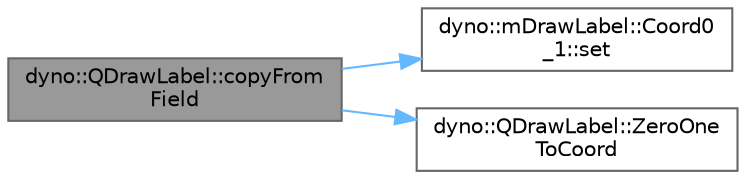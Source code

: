 digraph "dyno::QDrawLabel::copyFromField"
{
 // LATEX_PDF_SIZE
  bgcolor="transparent";
  edge [fontname=Helvetica,fontsize=10,labelfontname=Helvetica,labelfontsize=10];
  node [fontname=Helvetica,fontsize=10,shape=box,height=0.2,width=0.4];
  rankdir="LR";
  Node1 [id="Node000001",label="dyno::QDrawLabel::copyFrom\lField",height=0.2,width=0.4,color="gray40", fillcolor="grey60", style="filled", fontcolor="black",tooltip=" "];
  Node1 -> Node2 [id="edge1_Node000001_Node000002",color="steelblue1",style="solid",tooltip=" "];
  Node2 [id="Node000002",label="dyno::mDrawLabel::Coord0\l_1::set",height=0.2,width=0.4,color="grey40", fillcolor="white", style="filled",URL="$structdyno_1_1m_draw_label_1_1_coord0__1.html#a2061baedf48001f7918b3f95ead140fe",tooltip=" "];
  Node1 -> Node3 [id="edge2_Node000001_Node000003",color="steelblue1",style="solid",tooltip=" "];
  Node3 [id="Node000003",label="dyno::QDrawLabel::ZeroOne\lToCoord",height=0.2,width=0.4,color="grey40", fillcolor="white", style="filled",URL="$classdyno_1_1_q_draw_label.html#a89ef0d81f914ab592313e5ff96687a07",tooltip=" "];
}
